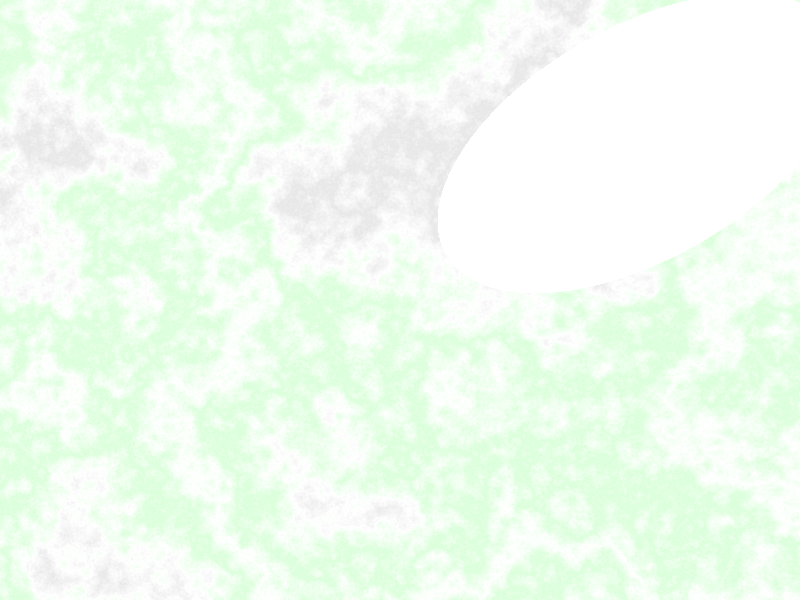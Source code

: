 /////////////////////////////////////////////
//
//     ~~ [ Energy Pulse ] ~~
//        version 2 out of 3
//
//  by Michael Scharrer
//  https://mscharrer.net
//
/////////////////////////////////////////////

#version 3.7;

#declare level_of_detail = 6;

global_settings {
	max_trace_level 4
	assumed_gamma 1.0
}

camera{
	right 4 * x * image_width/image_height
	up 4 * y
	location <0.1,0,-5>
	look_at <0,0,0>
}

//filter
plane {
	z
	0-4
	hollow
	pigment {
		marble
		turbulence 20
		lambda 4
		octaves 30
		frequency 0.1
		color_map {
			[0.00 rgbft <1.0, 1.0, 1.0, 1,.3>]
			[0.33 rgbft <0.7, 1.0, 0.7, 1,.3>]
			[0.66 rgbft <1.0, 1.0, 1.0, 1,.3>]
			[1.00 rgbft <0.8, 0.8, 0.8, 1,.3>]
		}
		rotate 45*z
		scale 20
	}
}

#declare particle_density = density{
	marble
	turbulence 20
	lambda 2
	octaves 30
	frequency 0.1
	density_map {
		[0.00 color <0,0,0>]
		[0.52 color <0,0,0.15>]
		[0.55 color <1.5,1.8,1.2>]
		[0.57 color <0,0,0>]
		[0.60 color <0,0,0>]
		[0.61 color <.5,.5,0>]
		[0.62 color <0,0,0>]
		[1.00 color <0,0,0>]
	}
	rotate 45*z
}

union {
	//main particle
	sphere {
		0 1
		hollow
		pigment {
			rgbf 1
		}
		interior {
			media {
				intervals 5 * level_of_detail
				samples 1, level_of_detail
				emission 1.5
				absorption 2
				density {
					particle_density
				}
				density {
					spherical
					density_map {
						[0.0 rgb <0.0, 0.0, 0.0>]
						[0.4 rgb <0.3, 0.1, 0.1>]
						[0.7 rgb <0.7, 0.5, 0.3>]
						[1.0 rgb <1.0, 1.0, 1.0>]
					}
				}
			}
		}
	}
	
	//particle first hull
	sphere {
		0 1
		hollow
		pigment {
			rgbf 1
		}
		interior {
			media {
				intervals 5 * level_of_detail
				samples 1, level_of_detail
				emission 0.7
				density {
					spherical
					density_map {
						[0.000 rgb 0]
						[0.070 rgb 0]
						[0.075 rgb <.2,0,0>]
						[0.080 rgb <0,.2,0>]
						[0.085 rgb <0,0,.2>]
						[0.090 rgb 0.3]
						[0.105 rgb 0]
						[1.000 rgb 0]
					}
				}
				density {
					gradient x
					density_map {
						[0.00 rgb 1]
						[0.20 rgb 0.4]
						[0.50 rgb 0]
						[1.00 rgb 0]
					}
					translate <0.5,0,0>
					scale 2
				}
			}
		}
		scale 1.1
	}
	
	intersection {
		sphere {
			0 1
		}
		box {
			<-1,-1,-1>
			<-0.5,1,1>
		}
		hollow
		pigment {
			rgbf 1
		}
		interior {
			media {
				intervals 5 * level_of_detail
				samples 1, level_of_detail
				emission 3
				density {
					particle_density
					scale 0.1
				}
				density {
					spherical
					density_map {
						[0.000 rgb <0.0, 0.0, 0.0>]
						[0.010 rgb <0.8, 1.0, 0.8>]
						[0.015 rgb <0.0, 0.0, 0.05>]
						[0.040 rgb <0.0, 0.0, 0.0>]
						[1.000 rgb <0.0, 0.0, 0.0>]
					}
				}
				density {
					gradient x
					density_map {
						[0.00 rgb 1]
						[0.10 rgb 0.4]
						[0.20 rgb 0]
						[1.00 rgb 0]
					}
					translate <0.5,0,0>
					scale 2
				}
			}
		}
		scale <1.5, 3, 0.3>
		translate <0,0.1,0>
	}
	
	scale <6.9,3.7,3.7>
	rotate <0,0,30>
	translate<1.6,1,0>
}

//background
plane {
	z
	10
	hollow
	pigment {
		granite
		color_map {
			[0.00 rgb 0]
			[0.40 rgb 0]
			[0.50 rgb <0.08,0,0.6>]
			[0.60 rgb 0]
			[1.00 rgb 0]
		}
		//translate 5
		scale <20,0.5,1>
		rotate 30*z
	}
}